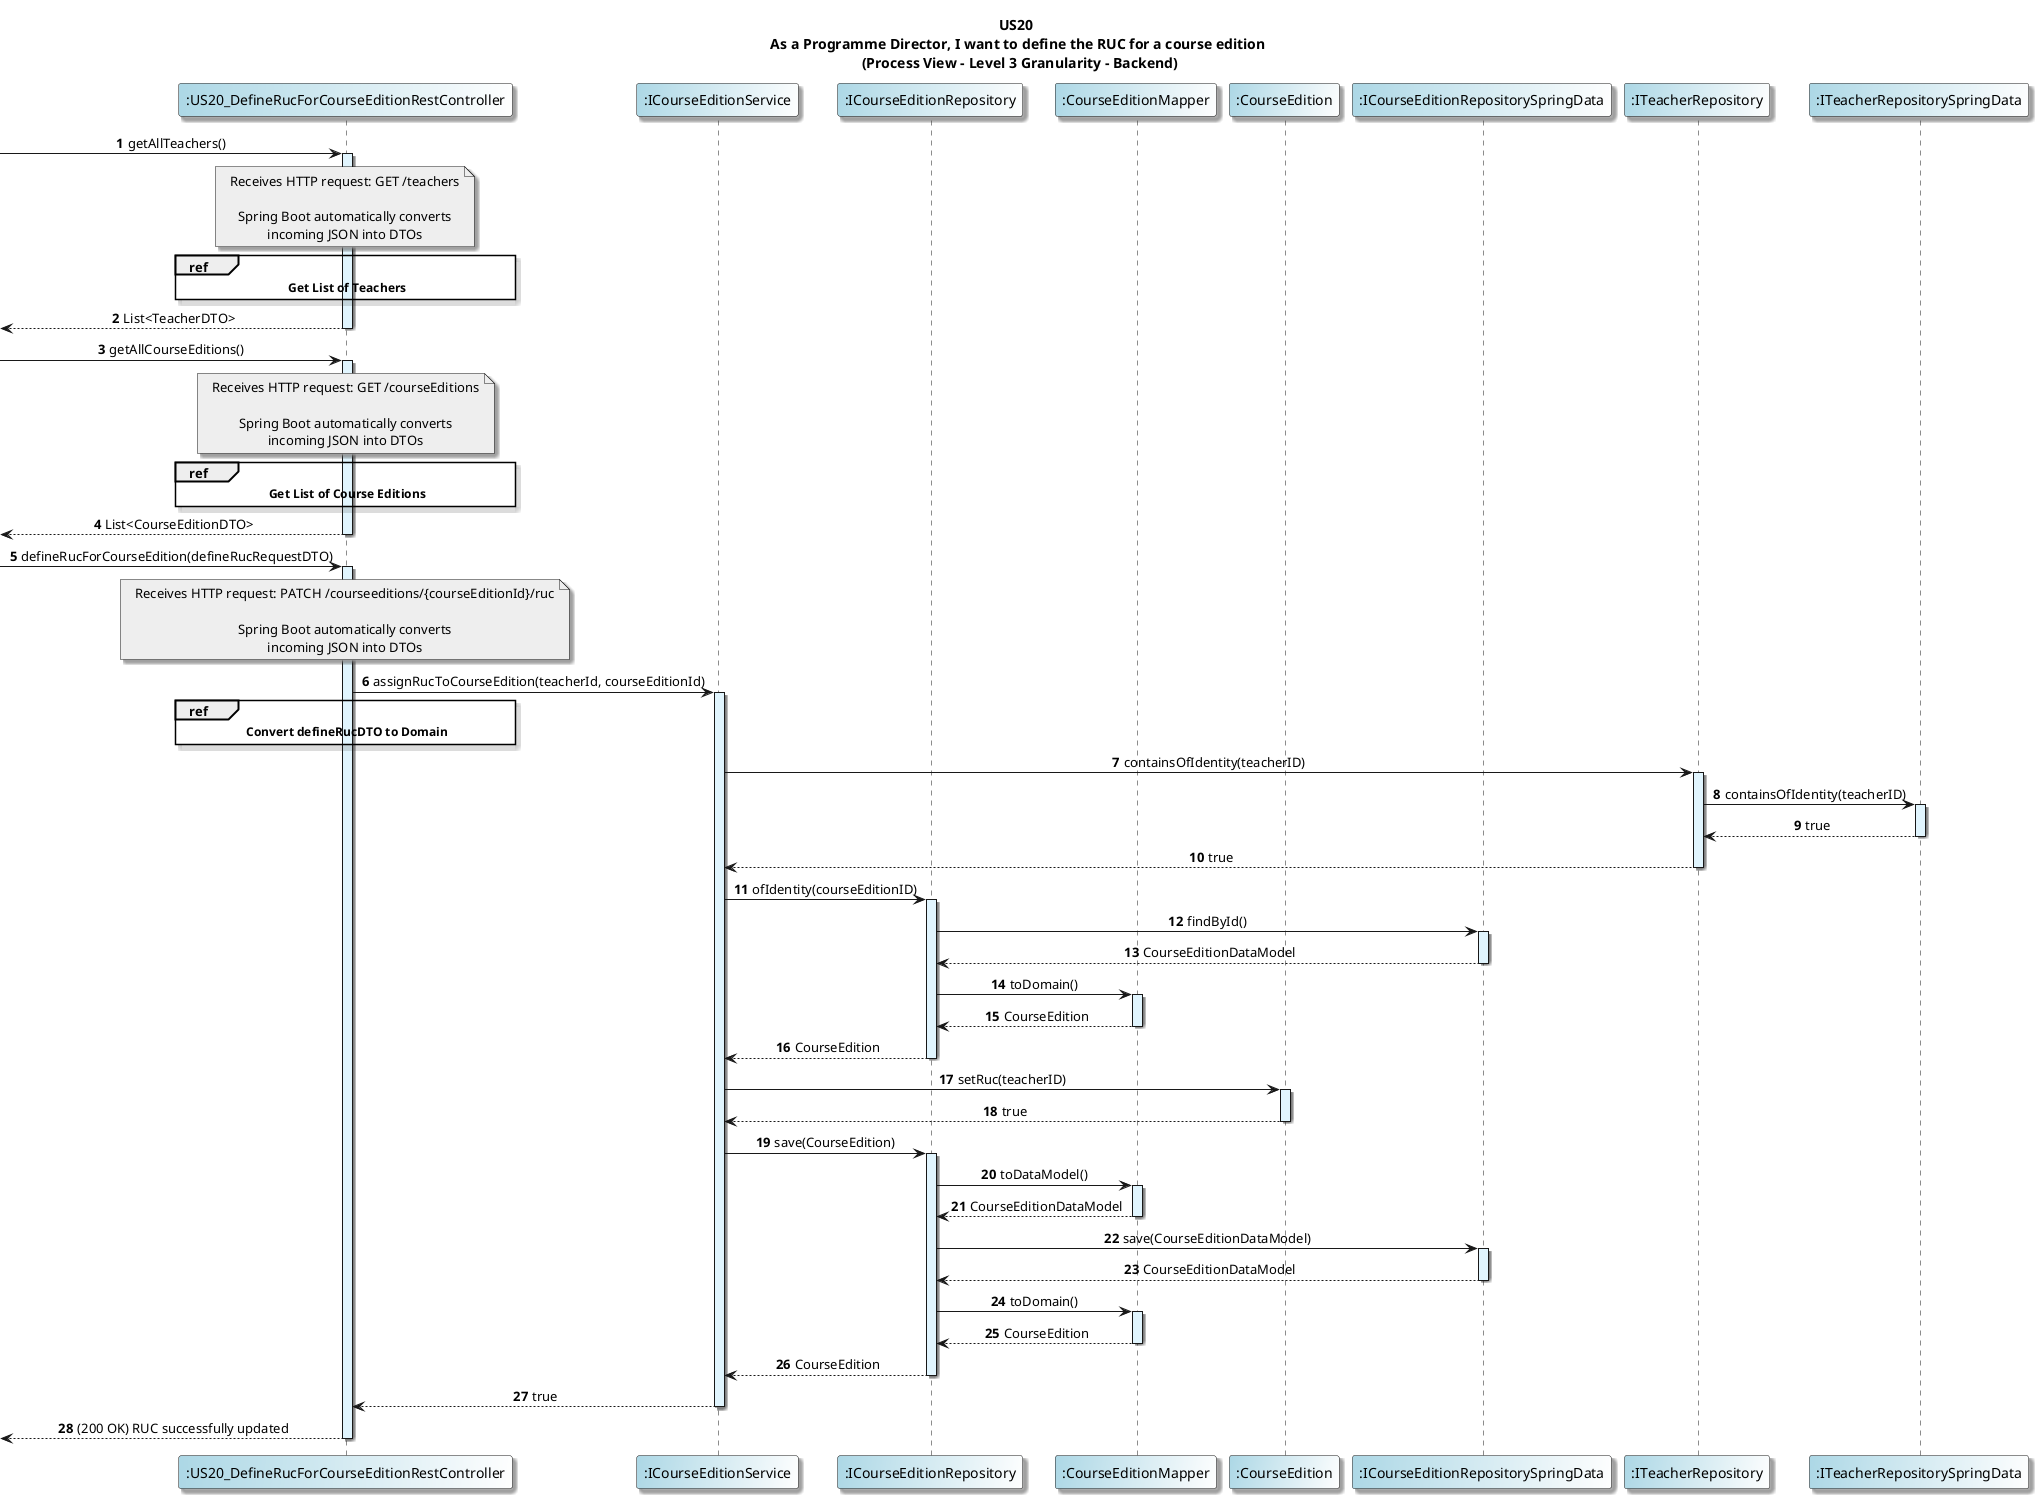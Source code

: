 @startuml
title US20 \n As a Programme Director, I want to define the RUC for a course edition \n (Process View - Level 3 Granularity - Backend)

skinparam titleFontName "Verdana"
skinparam defaultFontName "Verdana"
skinparam defaultTextAlignment center
skinparam shadowing true
skinparam actorBackgroundColor #lightblue
skinparam participantBackgroundColor #lightblue/white

autonumber

participant ":US20_DefineRucForCourseEditionRestController" as Controller
participant ":ICourseEditionService" as CourseService
participant ":ICourseEditionRepository" as CourseRepo
participant ":CourseEditionMapper" as CourseMapper
participant ":CourseEdition" as CourseEdition
participant ":ICourseEditionRepositorySpringData" as SpringCourseRepo
participant ":ITeacherRepository" as TeacherRepo
participant ":ITeacherRepositorySpringData" as TeacherRepoSpringData
'--- Find Teachers ---
-> Controller : getAllTeachers()
activate Controller #E1F5FE

note over Controller #EEEEEE
Receives HTTP request: GET /teachers

Spring Boot automatically converts
incoming JSON into DTOs
end note

ref over Controller
       <b>Get List of Teachers</b>
end ref

<-- Controller : List<TeacherDTO>

deactivate Controller


' --- Find Course Editions ---
-> Controller : getAllCourseEditions()
activate Controller  #E1F5FE

note over Controller #EEEEEE
Receives HTTP request: GET /courseEditions

Spring Boot automatically converts
incoming JSON into DTOs
end note

ref over Controller
       <b>Get List of Course Editions</b>
end ref

<-- Controller : List<CourseEditionDTO>

deactivate Controller


'--- Assign RUC to Course Edition ---
-> Controller : defineRucForCourseEdition(defineRucRequestDTO)
activate Controller #E1F5FE

note over Controller #EEEEEE
Receives HTTP request: PATCH /courseeditions/{courseEditionId}/ruc

Spring Boot automatically converts
incoming JSON into DTOs
end note

Controller -> CourseService: assignRucToCourseEdition(teacherId, courseEditionId)


ref over Controller
       <b>Convert defineRucDTO to Domain</b>
end ref

activate CourseService #E1F5FE

CourseService -> TeacherRepo: containsOfIdentity(teacherID)
activate TeacherRepo #E1F5FE
TeacherRepo -> TeacherRepoSpringData: containsOfIdentity(teacherID)
activate TeacherRepoSpringData #E1F5FE
TeacherRepoSpringData --> TeacherRepo: true
deactivate TeacherRepoSpringData
TeacherRepo --> CourseService: true
deactivate TeacherRepo

CourseService -> CourseRepo : ofIdentity(courseEditionID)
activate CourseRepo #E1F5FE
CourseRepo -> SpringCourseRepo : findById()
activate SpringCourseRepo #E1F5FE

SpringCourseRepo --> CourseRepo : CourseEditionDataModel
deactivate SpringCourseRepo
CourseRepo -> CourseMapper : toDomain()
activate CourseMapper #E1F5FE
CourseMapper --> CourseRepo : CourseEdition
deactivate CourseMapper
CourseRepo --> CourseService : CourseEdition
deactivate CourseRepo


CourseService -> CourseEdition : setRuc(teacherID)
activate CourseEdition #E1F5FE
CourseEdition --> CourseService : true
deactivate CourseEdition


CourseService -> CourseRepo : save(CourseEdition)
activate CourseRepo #E1F5FE

CourseRepo -> CourseMapper : toDataModel()
activate CourseMapper #E1F5FE
CourseMapper --> CourseRepo : CourseEditionDataModel
deactivate CourseMapper
CourseRepo -> SpringCourseRepo : save(CourseEditionDataModel)
activate SpringCourseRepo #E1F5FE
SpringCourseRepo --> CourseRepo : CourseEditionDataModel
deactivate SpringCourseRepo
CourseRepo -> CourseMapper : toDomain()
activate CourseMapper #E1F5FE
CourseMapper --> CourseRepo : CourseEdition
deactivate CourseMapper
CourseRepo --> CourseService : CourseEdition

deactivate CourseRepo

CourseService --> Controller : true
deactivate CourseService
<-- Controller:  (200 OK) RUC successfully updated
deactivate Controller

@enduml